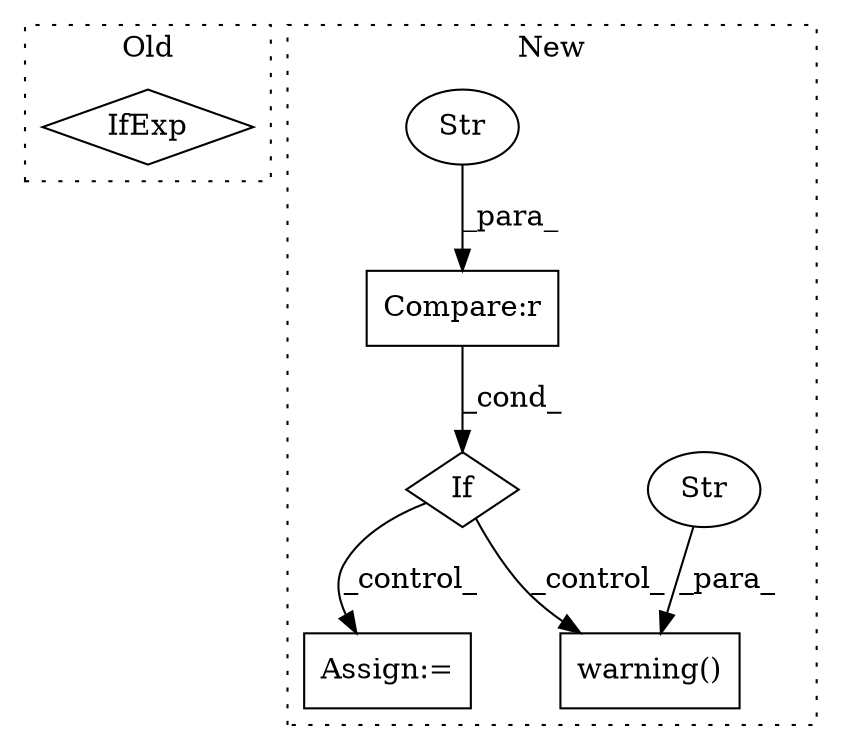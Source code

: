 digraph G {
subgraph cluster0 {
1 [label="IfExp" a="51" s="2325,2344" l="4,6" shape="diamond"];
label = "Old";
style="dotted";
}
subgraph cluster1 {
2 [label="warning()" a="75" s="2341,2413" l="12,1" shape="box"];
3 [label="Str" a="66" s="2353" l="60" shape="ellipse"];
4 [label="If" a="96" s="2309" l="3" shape="diamond"];
5 [label="Compare:r" a="40" s="2312" l="15" shape="box"];
6 [label="Assign:=" a="68" s="2436" l="3" shape="box"];
7 [label="Str" a="66" s="2325" l="2" shape="ellipse"];
label = "New";
style="dotted";
}
3 -> 2 [label="_para_"];
4 -> 2 [label="_control_"];
4 -> 6 [label="_control_"];
5 -> 4 [label="_cond_"];
7 -> 5 [label="_para_"];
}